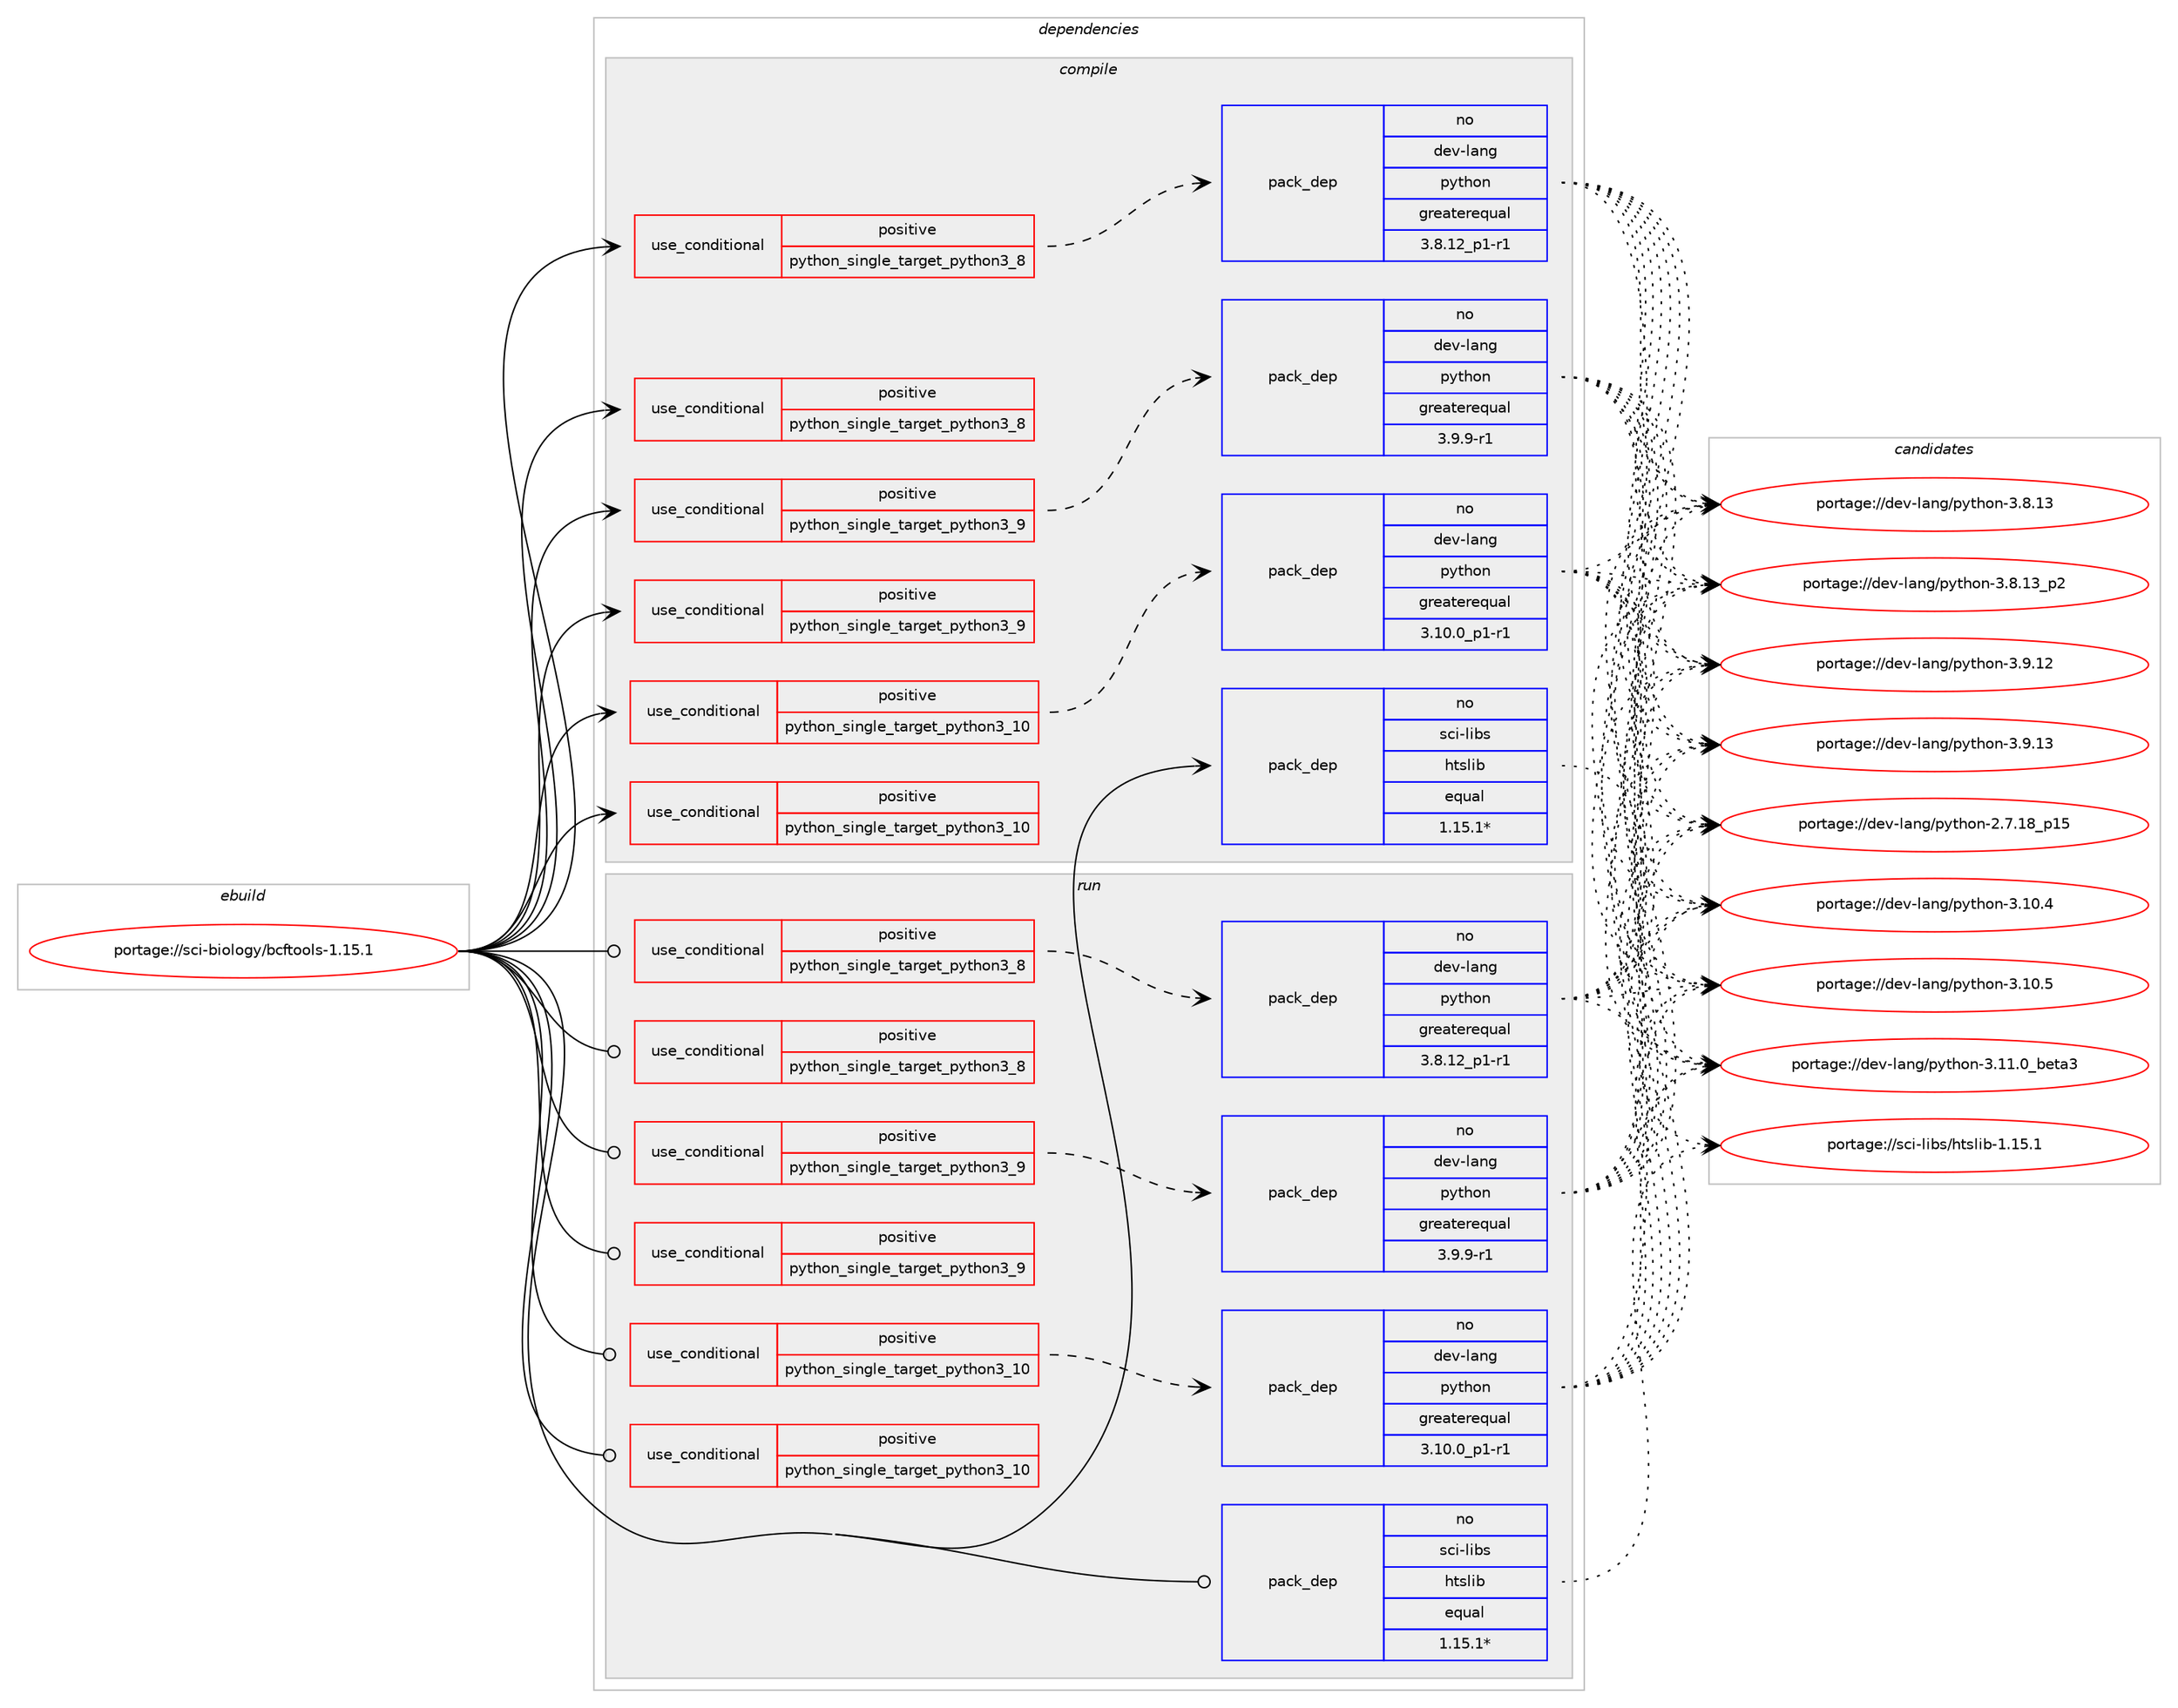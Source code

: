 digraph prolog {

# *************
# Graph options
# *************

newrank=true;
concentrate=true;
compound=true;
graph [rankdir=LR,fontname=Helvetica,fontsize=10,ranksep=1.5];#, ranksep=2.5, nodesep=0.2];
edge  [arrowhead=vee];
node  [fontname=Helvetica,fontsize=10];

# **********
# The ebuild
# **********

subgraph cluster_leftcol {
color=gray;
rank=same;
label=<<i>ebuild</i>>;
id [label="portage://sci-biology/bcftools-1.15.1", color=red, width=4, href="../sci-biology/bcftools-1.15.1.svg"];
}

# ****************
# The dependencies
# ****************

subgraph cluster_midcol {
color=gray;
label=<<i>dependencies</i>>;
subgraph cluster_compile {
fillcolor="#eeeeee";
style=filled;
label=<<i>compile</i>>;
subgraph cond2136 {
dependency3139 [label=<<TABLE BORDER="0" CELLBORDER="1" CELLSPACING="0" CELLPADDING="4"><TR><TD ROWSPAN="3" CELLPADDING="10">use_conditional</TD></TR><TR><TD>positive</TD></TR><TR><TD>python_single_target_python3_10</TD></TR></TABLE>>, shape=none, color=red];
subgraph pack984 {
dependency3140 [label=<<TABLE BORDER="0" CELLBORDER="1" CELLSPACING="0" CELLPADDING="4" WIDTH="220"><TR><TD ROWSPAN="6" CELLPADDING="30">pack_dep</TD></TR><TR><TD WIDTH="110">no</TD></TR><TR><TD>dev-lang</TD></TR><TR><TD>python</TD></TR><TR><TD>greaterequal</TD></TR><TR><TD>3.10.0_p1-r1</TD></TR></TABLE>>, shape=none, color=blue];
}
dependency3139:e -> dependency3140:w [weight=20,style="dashed",arrowhead="vee"];
}
id:e -> dependency3139:w [weight=20,style="solid",arrowhead="vee"];
subgraph cond2137 {
dependency3141 [label=<<TABLE BORDER="0" CELLBORDER="1" CELLSPACING="0" CELLPADDING="4"><TR><TD ROWSPAN="3" CELLPADDING="10">use_conditional</TD></TR><TR><TD>positive</TD></TR><TR><TD>python_single_target_python3_10</TD></TR></TABLE>>, shape=none, color=red];
# *** BEGIN UNKNOWN DEPENDENCY TYPE (TODO) ***
# dependency3141 -> package_dependency(portage://sci-biology/bcftools-1.15.1,install,no,dev-python,matplotlib,none,[,,],[],[use(enable(python_targets_python3_10),negative)])
# *** END UNKNOWN DEPENDENCY TYPE (TODO) ***

}
id:e -> dependency3141:w [weight=20,style="solid",arrowhead="vee"];
subgraph cond2138 {
dependency3142 [label=<<TABLE BORDER="0" CELLBORDER="1" CELLSPACING="0" CELLPADDING="4"><TR><TD ROWSPAN="3" CELLPADDING="10">use_conditional</TD></TR><TR><TD>positive</TD></TR><TR><TD>python_single_target_python3_8</TD></TR></TABLE>>, shape=none, color=red];
subgraph pack985 {
dependency3143 [label=<<TABLE BORDER="0" CELLBORDER="1" CELLSPACING="0" CELLPADDING="4" WIDTH="220"><TR><TD ROWSPAN="6" CELLPADDING="30">pack_dep</TD></TR><TR><TD WIDTH="110">no</TD></TR><TR><TD>dev-lang</TD></TR><TR><TD>python</TD></TR><TR><TD>greaterequal</TD></TR><TR><TD>3.8.12_p1-r1</TD></TR></TABLE>>, shape=none, color=blue];
}
dependency3142:e -> dependency3143:w [weight=20,style="dashed",arrowhead="vee"];
}
id:e -> dependency3142:w [weight=20,style="solid",arrowhead="vee"];
subgraph cond2139 {
dependency3144 [label=<<TABLE BORDER="0" CELLBORDER="1" CELLSPACING="0" CELLPADDING="4"><TR><TD ROWSPAN="3" CELLPADDING="10">use_conditional</TD></TR><TR><TD>positive</TD></TR><TR><TD>python_single_target_python3_8</TD></TR></TABLE>>, shape=none, color=red];
# *** BEGIN UNKNOWN DEPENDENCY TYPE (TODO) ***
# dependency3144 -> package_dependency(portage://sci-biology/bcftools-1.15.1,install,no,dev-python,matplotlib,none,[,,],[],[use(enable(python_targets_python3_8),negative)])
# *** END UNKNOWN DEPENDENCY TYPE (TODO) ***

}
id:e -> dependency3144:w [weight=20,style="solid",arrowhead="vee"];
subgraph cond2140 {
dependency3145 [label=<<TABLE BORDER="0" CELLBORDER="1" CELLSPACING="0" CELLPADDING="4"><TR><TD ROWSPAN="3" CELLPADDING="10">use_conditional</TD></TR><TR><TD>positive</TD></TR><TR><TD>python_single_target_python3_9</TD></TR></TABLE>>, shape=none, color=red];
subgraph pack986 {
dependency3146 [label=<<TABLE BORDER="0" CELLBORDER="1" CELLSPACING="0" CELLPADDING="4" WIDTH="220"><TR><TD ROWSPAN="6" CELLPADDING="30">pack_dep</TD></TR><TR><TD WIDTH="110">no</TD></TR><TR><TD>dev-lang</TD></TR><TR><TD>python</TD></TR><TR><TD>greaterequal</TD></TR><TR><TD>3.9.9-r1</TD></TR></TABLE>>, shape=none, color=blue];
}
dependency3145:e -> dependency3146:w [weight=20,style="dashed",arrowhead="vee"];
}
id:e -> dependency3145:w [weight=20,style="solid",arrowhead="vee"];
subgraph cond2141 {
dependency3147 [label=<<TABLE BORDER="0" CELLBORDER="1" CELLSPACING="0" CELLPADDING="4"><TR><TD ROWSPAN="3" CELLPADDING="10">use_conditional</TD></TR><TR><TD>positive</TD></TR><TR><TD>python_single_target_python3_9</TD></TR></TABLE>>, shape=none, color=red];
# *** BEGIN UNKNOWN DEPENDENCY TYPE (TODO) ***
# dependency3147 -> package_dependency(portage://sci-biology/bcftools-1.15.1,install,no,dev-python,matplotlib,none,[,,],[],[use(enable(python_targets_python3_9),negative)])
# *** END UNKNOWN DEPENDENCY TYPE (TODO) ***

}
id:e -> dependency3147:w [weight=20,style="solid",arrowhead="vee"];
# *** BEGIN UNKNOWN DEPENDENCY TYPE (TODO) ***
# id -> package_dependency(portage://sci-biology/bcftools-1.15.1,install,no,dev-lang,perl,none,[,,],[],[])
# *** END UNKNOWN DEPENDENCY TYPE (TODO) ***

subgraph pack987 {
dependency3148 [label=<<TABLE BORDER="0" CELLBORDER="1" CELLSPACING="0" CELLPADDING="4" WIDTH="220"><TR><TD ROWSPAN="6" CELLPADDING="30">pack_dep</TD></TR><TR><TD WIDTH="110">no</TD></TR><TR><TD>sci-libs</TD></TR><TR><TD>htslib</TD></TR><TR><TD>equal</TD></TR><TR><TD>1.15.1*</TD></TR></TABLE>>, shape=none, color=blue];
}
id:e -> dependency3148:w [weight=20,style="solid",arrowhead="vee"];
# *** BEGIN UNKNOWN DEPENDENCY TYPE (TODO) ***
# id -> package_dependency(portage://sci-biology/bcftools-1.15.1,install,no,sys-libs,zlib,none,[,,],[],[])
# *** END UNKNOWN DEPENDENCY TYPE (TODO) ***

}
subgraph cluster_compileandrun {
fillcolor="#eeeeee";
style=filled;
label=<<i>compile and run</i>>;
}
subgraph cluster_run {
fillcolor="#eeeeee";
style=filled;
label=<<i>run</i>>;
subgraph cond2142 {
dependency3149 [label=<<TABLE BORDER="0" CELLBORDER="1" CELLSPACING="0" CELLPADDING="4"><TR><TD ROWSPAN="3" CELLPADDING="10">use_conditional</TD></TR><TR><TD>positive</TD></TR><TR><TD>python_single_target_python3_10</TD></TR></TABLE>>, shape=none, color=red];
subgraph pack988 {
dependency3150 [label=<<TABLE BORDER="0" CELLBORDER="1" CELLSPACING="0" CELLPADDING="4" WIDTH="220"><TR><TD ROWSPAN="6" CELLPADDING="30">pack_dep</TD></TR><TR><TD WIDTH="110">no</TD></TR><TR><TD>dev-lang</TD></TR><TR><TD>python</TD></TR><TR><TD>greaterequal</TD></TR><TR><TD>3.10.0_p1-r1</TD></TR></TABLE>>, shape=none, color=blue];
}
dependency3149:e -> dependency3150:w [weight=20,style="dashed",arrowhead="vee"];
}
id:e -> dependency3149:w [weight=20,style="solid",arrowhead="odot"];
subgraph cond2143 {
dependency3151 [label=<<TABLE BORDER="0" CELLBORDER="1" CELLSPACING="0" CELLPADDING="4"><TR><TD ROWSPAN="3" CELLPADDING="10">use_conditional</TD></TR><TR><TD>positive</TD></TR><TR><TD>python_single_target_python3_10</TD></TR></TABLE>>, shape=none, color=red];
# *** BEGIN UNKNOWN DEPENDENCY TYPE (TODO) ***
# dependency3151 -> package_dependency(portage://sci-biology/bcftools-1.15.1,run,no,dev-python,matplotlib,none,[,,],[],[use(enable(python_targets_python3_10),negative)])
# *** END UNKNOWN DEPENDENCY TYPE (TODO) ***

}
id:e -> dependency3151:w [weight=20,style="solid",arrowhead="odot"];
subgraph cond2144 {
dependency3152 [label=<<TABLE BORDER="0" CELLBORDER="1" CELLSPACING="0" CELLPADDING="4"><TR><TD ROWSPAN="3" CELLPADDING="10">use_conditional</TD></TR><TR><TD>positive</TD></TR><TR><TD>python_single_target_python3_8</TD></TR></TABLE>>, shape=none, color=red];
subgraph pack989 {
dependency3153 [label=<<TABLE BORDER="0" CELLBORDER="1" CELLSPACING="0" CELLPADDING="4" WIDTH="220"><TR><TD ROWSPAN="6" CELLPADDING="30">pack_dep</TD></TR><TR><TD WIDTH="110">no</TD></TR><TR><TD>dev-lang</TD></TR><TR><TD>python</TD></TR><TR><TD>greaterequal</TD></TR><TR><TD>3.8.12_p1-r1</TD></TR></TABLE>>, shape=none, color=blue];
}
dependency3152:e -> dependency3153:w [weight=20,style="dashed",arrowhead="vee"];
}
id:e -> dependency3152:w [weight=20,style="solid",arrowhead="odot"];
subgraph cond2145 {
dependency3154 [label=<<TABLE BORDER="0" CELLBORDER="1" CELLSPACING="0" CELLPADDING="4"><TR><TD ROWSPAN="3" CELLPADDING="10">use_conditional</TD></TR><TR><TD>positive</TD></TR><TR><TD>python_single_target_python3_8</TD></TR></TABLE>>, shape=none, color=red];
# *** BEGIN UNKNOWN DEPENDENCY TYPE (TODO) ***
# dependency3154 -> package_dependency(portage://sci-biology/bcftools-1.15.1,run,no,dev-python,matplotlib,none,[,,],[],[use(enable(python_targets_python3_8),negative)])
# *** END UNKNOWN DEPENDENCY TYPE (TODO) ***

}
id:e -> dependency3154:w [weight=20,style="solid",arrowhead="odot"];
subgraph cond2146 {
dependency3155 [label=<<TABLE BORDER="0" CELLBORDER="1" CELLSPACING="0" CELLPADDING="4"><TR><TD ROWSPAN="3" CELLPADDING="10">use_conditional</TD></TR><TR><TD>positive</TD></TR><TR><TD>python_single_target_python3_9</TD></TR></TABLE>>, shape=none, color=red];
subgraph pack990 {
dependency3156 [label=<<TABLE BORDER="0" CELLBORDER="1" CELLSPACING="0" CELLPADDING="4" WIDTH="220"><TR><TD ROWSPAN="6" CELLPADDING="30">pack_dep</TD></TR><TR><TD WIDTH="110">no</TD></TR><TR><TD>dev-lang</TD></TR><TR><TD>python</TD></TR><TR><TD>greaterequal</TD></TR><TR><TD>3.9.9-r1</TD></TR></TABLE>>, shape=none, color=blue];
}
dependency3155:e -> dependency3156:w [weight=20,style="dashed",arrowhead="vee"];
}
id:e -> dependency3155:w [weight=20,style="solid",arrowhead="odot"];
subgraph cond2147 {
dependency3157 [label=<<TABLE BORDER="0" CELLBORDER="1" CELLSPACING="0" CELLPADDING="4"><TR><TD ROWSPAN="3" CELLPADDING="10">use_conditional</TD></TR><TR><TD>positive</TD></TR><TR><TD>python_single_target_python3_9</TD></TR></TABLE>>, shape=none, color=red];
# *** BEGIN UNKNOWN DEPENDENCY TYPE (TODO) ***
# dependency3157 -> package_dependency(portage://sci-biology/bcftools-1.15.1,run,no,dev-python,matplotlib,none,[,,],[],[use(enable(python_targets_python3_9),negative)])
# *** END UNKNOWN DEPENDENCY TYPE (TODO) ***

}
id:e -> dependency3157:w [weight=20,style="solid",arrowhead="odot"];
# *** BEGIN UNKNOWN DEPENDENCY TYPE (TODO) ***
# id -> package_dependency(portage://sci-biology/bcftools-1.15.1,run,no,dev-lang,perl,none,[,,],[],[])
# *** END UNKNOWN DEPENDENCY TYPE (TODO) ***

subgraph pack991 {
dependency3158 [label=<<TABLE BORDER="0" CELLBORDER="1" CELLSPACING="0" CELLPADDING="4" WIDTH="220"><TR><TD ROWSPAN="6" CELLPADDING="30">pack_dep</TD></TR><TR><TD WIDTH="110">no</TD></TR><TR><TD>sci-libs</TD></TR><TR><TD>htslib</TD></TR><TR><TD>equal</TD></TR><TR><TD>1.15.1*</TD></TR></TABLE>>, shape=none, color=blue];
}
id:e -> dependency3158:w [weight=20,style="solid",arrowhead="odot"];
# *** BEGIN UNKNOWN DEPENDENCY TYPE (TODO) ***
# id -> package_dependency(portage://sci-biology/bcftools-1.15.1,run,no,sys-libs,zlib,none,[,,],[],[])
# *** END UNKNOWN DEPENDENCY TYPE (TODO) ***

}
}

# **************
# The candidates
# **************

subgraph cluster_choices {
rank=same;
color=gray;
label=<<i>candidates</i>>;

subgraph choice984 {
color=black;
nodesep=1;
choice10010111845108971101034711212111610411111045504655464956951124953 [label="portage://dev-lang/python-2.7.18_p15", color=red, width=4,href="../dev-lang/python-2.7.18_p15.svg"];
choice10010111845108971101034711212111610411111045514649484652 [label="portage://dev-lang/python-3.10.4", color=red, width=4,href="../dev-lang/python-3.10.4.svg"];
choice10010111845108971101034711212111610411111045514649484653 [label="portage://dev-lang/python-3.10.5", color=red, width=4,href="../dev-lang/python-3.10.5.svg"];
choice1001011184510897110103471121211161041111104551464949464895981011169751 [label="portage://dev-lang/python-3.11.0_beta3", color=red, width=4,href="../dev-lang/python-3.11.0_beta3.svg"];
choice10010111845108971101034711212111610411111045514656464951 [label="portage://dev-lang/python-3.8.13", color=red, width=4,href="../dev-lang/python-3.8.13.svg"];
choice100101118451089711010347112121116104111110455146564649519511250 [label="portage://dev-lang/python-3.8.13_p2", color=red, width=4,href="../dev-lang/python-3.8.13_p2.svg"];
choice10010111845108971101034711212111610411111045514657464950 [label="portage://dev-lang/python-3.9.12", color=red, width=4,href="../dev-lang/python-3.9.12.svg"];
choice10010111845108971101034711212111610411111045514657464951 [label="portage://dev-lang/python-3.9.13", color=red, width=4,href="../dev-lang/python-3.9.13.svg"];
dependency3140:e -> choice10010111845108971101034711212111610411111045504655464956951124953:w [style=dotted,weight="100"];
dependency3140:e -> choice10010111845108971101034711212111610411111045514649484652:w [style=dotted,weight="100"];
dependency3140:e -> choice10010111845108971101034711212111610411111045514649484653:w [style=dotted,weight="100"];
dependency3140:e -> choice1001011184510897110103471121211161041111104551464949464895981011169751:w [style=dotted,weight="100"];
dependency3140:e -> choice10010111845108971101034711212111610411111045514656464951:w [style=dotted,weight="100"];
dependency3140:e -> choice100101118451089711010347112121116104111110455146564649519511250:w [style=dotted,weight="100"];
dependency3140:e -> choice10010111845108971101034711212111610411111045514657464950:w [style=dotted,weight="100"];
dependency3140:e -> choice10010111845108971101034711212111610411111045514657464951:w [style=dotted,weight="100"];
}
subgraph choice985 {
color=black;
nodesep=1;
choice10010111845108971101034711212111610411111045504655464956951124953 [label="portage://dev-lang/python-2.7.18_p15", color=red, width=4,href="../dev-lang/python-2.7.18_p15.svg"];
choice10010111845108971101034711212111610411111045514649484652 [label="portage://dev-lang/python-3.10.4", color=red, width=4,href="../dev-lang/python-3.10.4.svg"];
choice10010111845108971101034711212111610411111045514649484653 [label="portage://dev-lang/python-3.10.5", color=red, width=4,href="../dev-lang/python-3.10.5.svg"];
choice1001011184510897110103471121211161041111104551464949464895981011169751 [label="portage://dev-lang/python-3.11.0_beta3", color=red, width=4,href="../dev-lang/python-3.11.0_beta3.svg"];
choice10010111845108971101034711212111610411111045514656464951 [label="portage://dev-lang/python-3.8.13", color=red, width=4,href="../dev-lang/python-3.8.13.svg"];
choice100101118451089711010347112121116104111110455146564649519511250 [label="portage://dev-lang/python-3.8.13_p2", color=red, width=4,href="../dev-lang/python-3.8.13_p2.svg"];
choice10010111845108971101034711212111610411111045514657464950 [label="portage://dev-lang/python-3.9.12", color=red, width=4,href="../dev-lang/python-3.9.12.svg"];
choice10010111845108971101034711212111610411111045514657464951 [label="portage://dev-lang/python-3.9.13", color=red, width=4,href="../dev-lang/python-3.9.13.svg"];
dependency3143:e -> choice10010111845108971101034711212111610411111045504655464956951124953:w [style=dotted,weight="100"];
dependency3143:e -> choice10010111845108971101034711212111610411111045514649484652:w [style=dotted,weight="100"];
dependency3143:e -> choice10010111845108971101034711212111610411111045514649484653:w [style=dotted,weight="100"];
dependency3143:e -> choice1001011184510897110103471121211161041111104551464949464895981011169751:w [style=dotted,weight="100"];
dependency3143:e -> choice10010111845108971101034711212111610411111045514656464951:w [style=dotted,weight="100"];
dependency3143:e -> choice100101118451089711010347112121116104111110455146564649519511250:w [style=dotted,weight="100"];
dependency3143:e -> choice10010111845108971101034711212111610411111045514657464950:w [style=dotted,weight="100"];
dependency3143:e -> choice10010111845108971101034711212111610411111045514657464951:w [style=dotted,weight="100"];
}
subgraph choice986 {
color=black;
nodesep=1;
choice10010111845108971101034711212111610411111045504655464956951124953 [label="portage://dev-lang/python-2.7.18_p15", color=red, width=4,href="../dev-lang/python-2.7.18_p15.svg"];
choice10010111845108971101034711212111610411111045514649484652 [label="portage://dev-lang/python-3.10.4", color=red, width=4,href="../dev-lang/python-3.10.4.svg"];
choice10010111845108971101034711212111610411111045514649484653 [label="portage://dev-lang/python-3.10.5", color=red, width=4,href="../dev-lang/python-3.10.5.svg"];
choice1001011184510897110103471121211161041111104551464949464895981011169751 [label="portage://dev-lang/python-3.11.0_beta3", color=red, width=4,href="../dev-lang/python-3.11.0_beta3.svg"];
choice10010111845108971101034711212111610411111045514656464951 [label="portage://dev-lang/python-3.8.13", color=red, width=4,href="../dev-lang/python-3.8.13.svg"];
choice100101118451089711010347112121116104111110455146564649519511250 [label="portage://dev-lang/python-3.8.13_p2", color=red, width=4,href="../dev-lang/python-3.8.13_p2.svg"];
choice10010111845108971101034711212111610411111045514657464950 [label="portage://dev-lang/python-3.9.12", color=red, width=4,href="../dev-lang/python-3.9.12.svg"];
choice10010111845108971101034711212111610411111045514657464951 [label="portage://dev-lang/python-3.9.13", color=red, width=4,href="../dev-lang/python-3.9.13.svg"];
dependency3146:e -> choice10010111845108971101034711212111610411111045504655464956951124953:w [style=dotted,weight="100"];
dependency3146:e -> choice10010111845108971101034711212111610411111045514649484652:w [style=dotted,weight="100"];
dependency3146:e -> choice10010111845108971101034711212111610411111045514649484653:w [style=dotted,weight="100"];
dependency3146:e -> choice1001011184510897110103471121211161041111104551464949464895981011169751:w [style=dotted,weight="100"];
dependency3146:e -> choice10010111845108971101034711212111610411111045514656464951:w [style=dotted,weight="100"];
dependency3146:e -> choice100101118451089711010347112121116104111110455146564649519511250:w [style=dotted,weight="100"];
dependency3146:e -> choice10010111845108971101034711212111610411111045514657464950:w [style=dotted,weight="100"];
dependency3146:e -> choice10010111845108971101034711212111610411111045514657464951:w [style=dotted,weight="100"];
}
subgraph choice987 {
color=black;
nodesep=1;
choice115991054510810598115471041161151081059845494649534649 [label="portage://sci-libs/htslib-1.15.1", color=red, width=4,href="../sci-libs/htslib-1.15.1.svg"];
dependency3148:e -> choice115991054510810598115471041161151081059845494649534649:w [style=dotted,weight="100"];
}
subgraph choice988 {
color=black;
nodesep=1;
choice10010111845108971101034711212111610411111045504655464956951124953 [label="portage://dev-lang/python-2.7.18_p15", color=red, width=4,href="../dev-lang/python-2.7.18_p15.svg"];
choice10010111845108971101034711212111610411111045514649484652 [label="portage://dev-lang/python-3.10.4", color=red, width=4,href="../dev-lang/python-3.10.4.svg"];
choice10010111845108971101034711212111610411111045514649484653 [label="portage://dev-lang/python-3.10.5", color=red, width=4,href="../dev-lang/python-3.10.5.svg"];
choice1001011184510897110103471121211161041111104551464949464895981011169751 [label="portage://dev-lang/python-3.11.0_beta3", color=red, width=4,href="../dev-lang/python-3.11.0_beta3.svg"];
choice10010111845108971101034711212111610411111045514656464951 [label="portage://dev-lang/python-3.8.13", color=red, width=4,href="../dev-lang/python-3.8.13.svg"];
choice100101118451089711010347112121116104111110455146564649519511250 [label="portage://dev-lang/python-3.8.13_p2", color=red, width=4,href="../dev-lang/python-3.8.13_p2.svg"];
choice10010111845108971101034711212111610411111045514657464950 [label="portage://dev-lang/python-3.9.12", color=red, width=4,href="../dev-lang/python-3.9.12.svg"];
choice10010111845108971101034711212111610411111045514657464951 [label="portage://dev-lang/python-3.9.13", color=red, width=4,href="../dev-lang/python-3.9.13.svg"];
dependency3150:e -> choice10010111845108971101034711212111610411111045504655464956951124953:w [style=dotted,weight="100"];
dependency3150:e -> choice10010111845108971101034711212111610411111045514649484652:w [style=dotted,weight="100"];
dependency3150:e -> choice10010111845108971101034711212111610411111045514649484653:w [style=dotted,weight="100"];
dependency3150:e -> choice1001011184510897110103471121211161041111104551464949464895981011169751:w [style=dotted,weight="100"];
dependency3150:e -> choice10010111845108971101034711212111610411111045514656464951:w [style=dotted,weight="100"];
dependency3150:e -> choice100101118451089711010347112121116104111110455146564649519511250:w [style=dotted,weight="100"];
dependency3150:e -> choice10010111845108971101034711212111610411111045514657464950:w [style=dotted,weight="100"];
dependency3150:e -> choice10010111845108971101034711212111610411111045514657464951:w [style=dotted,weight="100"];
}
subgraph choice989 {
color=black;
nodesep=1;
choice10010111845108971101034711212111610411111045504655464956951124953 [label="portage://dev-lang/python-2.7.18_p15", color=red, width=4,href="../dev-lang/python-2.7.18_p15.svg"];
choice10010111845108971101034711212111610411111045514649484652 [label="portage://dev-lang/python-3.10.4", color=red, width=4,href="../dev-lang/python-3.10.4.svg"];
choice10010111845108971101034711212111610411111045514649484653 [label="portage://dev-lang/python-3.10.5", color=red, width=4,href="../dev-lang/python-3.10.5.svg"];
choice1001011184510897110103471121211161041111104551464949464895981011169751 [label="portage://dev-lang/python-3.11.0_beta3", color=red, width=4,href="../dev-lang/python-3.11.0_beta3.svg"];
choice10010111845108971101034711212111610411111045514656464951 [label="portage://dev-lang/python-3.8.13", color=red, width=4,href="../dev-lang/python-3.8.13.svg"];
choice100101118451089711010347112121116104111110455146564649519511250 [label="portage://dev-lang/python-3.8.13_p2", color=red, width=4,href="../dev-lang/python-3.8.13_p2.svg"];
choice10010111845108971101034711212111610411111045514657464950 [label="portage://dev-lang/python-3.9.12", color=red, width=4,href="../dev-lang/python-3.9.12.svg"];
choice10010111845108971101034711212111610411111045514657464951 [label="portage://dev-lang/python-3.9.13", color=red, width=4,href="../dev-lang/python-3.9.13.svg"];
dependency3153:e -> choice10010111845108971101034711212111610411111045504655464956951124953:w [style=dotted,weight="100"];
dependency3153:e -> choice10010111845108971101034711212111610411111045514649484652:w [style=dotted,weight="100"];
dependency3153:e -> choice10010111845108971101034711212111610411111045514649484653:w [style=dotted,weight="100"];
dependency3153:e -> choice1001011184510897110103471121211161041111104551464949464895981011169751:w [style=dotted,weight="100"];
dependency3153:e -> choice10010111845108971101034711212111610411111045514656464951:w [style=dotted,weight="100"];
dependency3153:e -> choice100101118451089711010347112121116104111110455146564649519511250:w [style=dotted,weight="100"];
dependency3153:e -> choice10010111845108971101034711212111610411111045514657464950:w [style=dotted,weight="100"];
dependency3153:e -> choice10010111845108971101034711212111610411111045514657464951:w [style=dotted,weight="100"];
}
subgraph choice990 {
color=black;
nodesep=1;
choice10010111845108971101034711212111610411111045504655464956951124953 [label="portage://dev-lang/python-2.7.18_p15", color=red, width=4,href="../dev-lang/python-2.7.18_p15.svg"];
choice10010111845108971101034711212111610411111045514649484652 [label="portage://dev-lang/python-3.10.4", color=red, width=4,href="../dev-lang/python-3.10.4.svg"];
choice10010111845108971101034711212111610411111045514649484653 [label="portage://dev-lang/python-3.10.5", color=red, width=4,href="../dev-lang/python-3.10.5.svg"];
choice1001011184510897110103471121211161041111104551464949464895981011169751 [label="portage://dev-lang/python-3.11.0_beta3", color=red, width=4,href="../dev-lang/python-3.11.0_beta3.svg"];
choice10010111845108971101034711212111610411111045514656464951 [label="portage://dev-lang/python-3.8.13", color=red, width=4,href="../dev-lang/python-3.8.13.svg"];
choice100101118451089711010347112121116104111110455146564649519511250 [label="portage://dev-lang/python-3.8.13_p2", color=red, width=4,href="../dev-lang/python-3.8.13_p2.svg"];
choice10010111845108971101034711212111610411111045514657464950 [label="portage://dev-lang/python-3.9.12", color=red, width=4,href="../dev-lang/python-3.9.12.svg"];
choice10010111845108971101034711212111610411111045514657464951 [label="portage://dev-lang/python-3.9.13", color=red, width=4,href="../dev-lang/python-3.9.13.svg"];
dependency3156:e -> choice10010111845108971101034711212111610411111045504655464956951124953:w [style=dotted,weight="100"];
dependency3156:e -> choice10010111845108971101034711212111610411111045514649484652:w [style=dotted,weight="100"];
dependency3156:e -> choice10010111845108971101034711212111610411111045514649484653:w [style=dotted,weight="100"];
dependency3156:e -> choice1001011184510897110103471121211161041111104551464949464895981011169751:w [style=dotted,weight="100"];
dependency3156:e -> choice10010111845108971101034711212111610411111045514656464951:w [style=dotted,weight="100"];
dependency3156:e -> choice100101118451089711010347112121116104111110455146564649519511250:w [style=dotted,weight="100"];
dependency3156:e -> choice10010111845108971101034711212111610411111045514657464950:w [style=dotted,weight="100"];
dependency3156:e -> choice10010111845108971101034711212111610411111045514657464951:w [style=dotted,weight="100"];
}
subgraph choice991 {
color=black;
nodesep=1;
choice115991054510810598115471041161151081059845494649534649 [label="portage://sci-libs/htslib-1.15.1", color=red, width=4,href="../sci-libs/htslib-1.15.1.svg"];
dependency3158:e -> choice115991054510810598115471041161151081059845494649534649:w [style=dotted,weight="100"];
}
}

}
